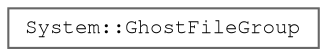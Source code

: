 digraph "Graphical Class Hierarchy"
{
 // LATEX_PDF_SIZE
  bgcolor="transparent";
  edge [fontname=FreeMono,fontsize=10,labelfontname=FreeMono,labelfontsize=10];
  node [fontname=FreeMono,fontsize=10,shape=box,height=0.2,width=0.4];
  rankdir="LR";
  Node0 [label="System::GhostFileGroup",height=0.2,width=0.4,color="grey40", fillcolor="white", style="filled",URL="$class_system_1_1_ghost_file_group.html",tooltip=" "];
}
